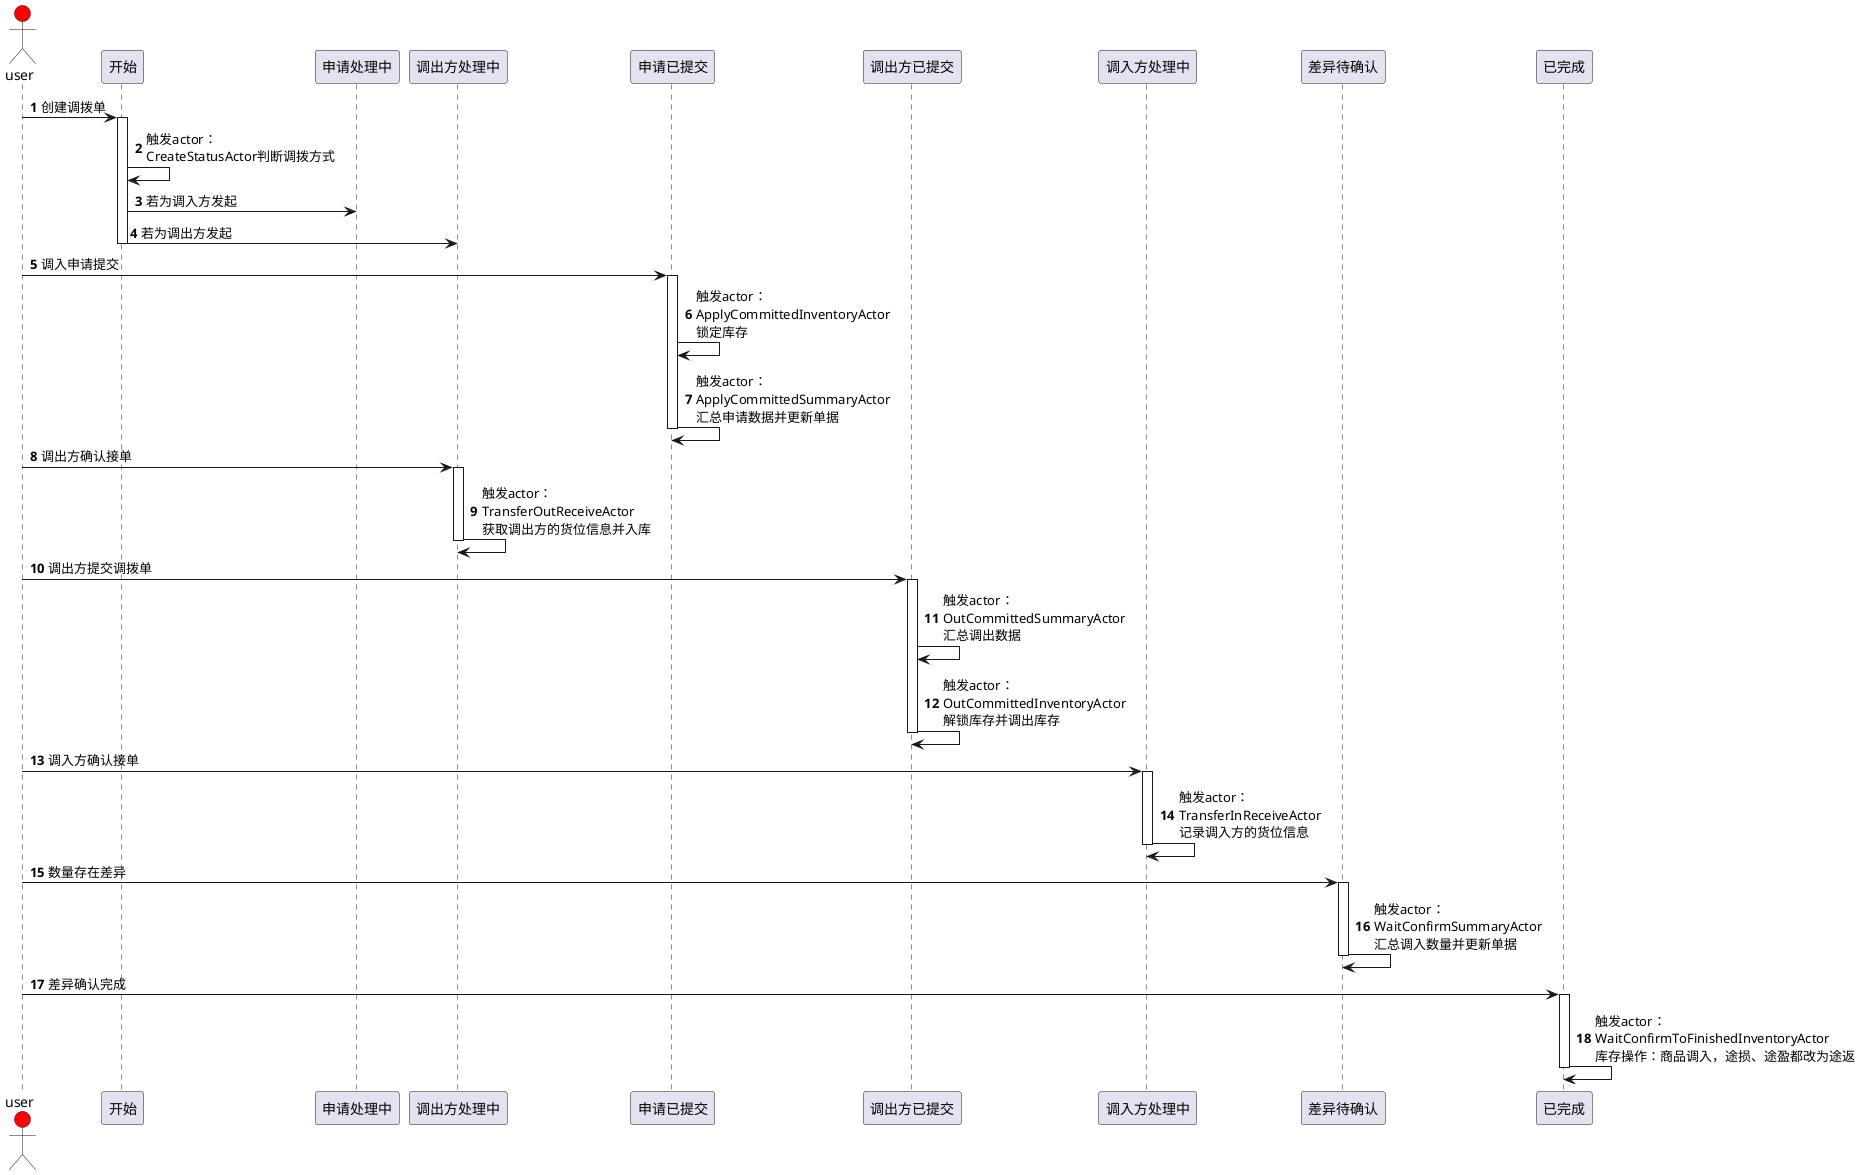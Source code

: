 
@startuml
       autonumber

       actor user #red

       user->开始: 创建调拨单
       activate 开始
       开始->开始: 触发actor：\nCreateStatusActor判断调拨方式
       开始->申请处理中: 若为调入方发起
       开始->调出方处理中: 若为调出方发起
       deactivate 开始

       user->申请已提交: 调入申请提交
       activate 申请已提交
       申请已提交->申请已提交: 触发actor：\nApplyCommittedInventoryActor\n锁定库存
       申请已提交->申请已提交: 触发actor：\nApplyCommittedSummaryActor\n汇总申请数据并更新单据
       deactivate 申请已提交

       user->调出方处理中: 调出方确认接单
       activate 调出方处理中
       调出方处理中->调出方处理中: 触发actor：\nTransferOutReceiveActor\n获取调出方的货位信息并入库
       deactivate 调出方处理中

       user->调出方已提交: 调出方提交调拨单
       activate 调出方已提交
       调出方已提交->调出方已提交: 触发actor：\nOutCommittedSummaryActor\n汇总调出数据
       调出方已提交->调出方已提交: 触发actor：\nOutCommittedInventoryActor\n解锁库存并调出库存
       deactivate 调出方已提交

       user->调入方处理中: 调入方确认接单
       activate 调入方处理中
       调入方处理中->调入方处理中: 触发actor：\nTransferInReceiveActor\n记录调入方的货位信息
       deactivate 调入方处理中

       user->差异待确认: 数量存在差异
       activate 差异待确认
       差异待确认->差异待确认: 触发actor：\nWaitConfirmSummaryActor\n汇总调入数量并更新单据
       deactivate 差异待确认

       user->已完成: 差异确认完成
       activate 已完成
       已完成->已完成: 触发actor：\nWaitConfirmToFinishedInventoryActor\n库存操作：商品调入，途损、途盈都改为途返
       deactivate 已完成
         @enduml
